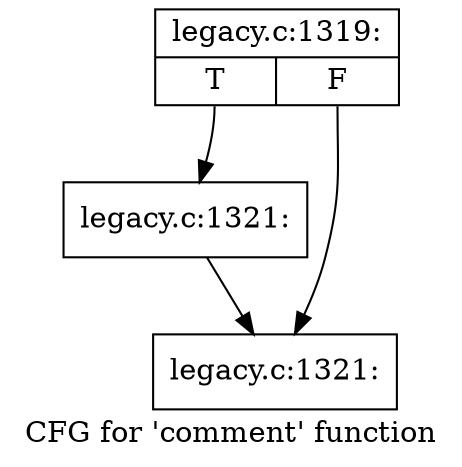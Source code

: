 digraph "CFG for 'comment' function" {
	label="CFG for 'comment' function";

	Node0x497a150 [shape=record,label="{legacy.c:1319:|{<s0>T|<s1>F}}"];
	Node0x497a150:s0 -> Node0x49773c0;
	Node0x497a150:s1 -> Node0x4977410;
	Node0x49773c0 [shape=record,label="{legacy.c:1321:}"];
	Node0x49773c0 -> Node0x4977410;
	Node0x4977410 [shape=record,label="{legacy.c:1321:}"];
}
